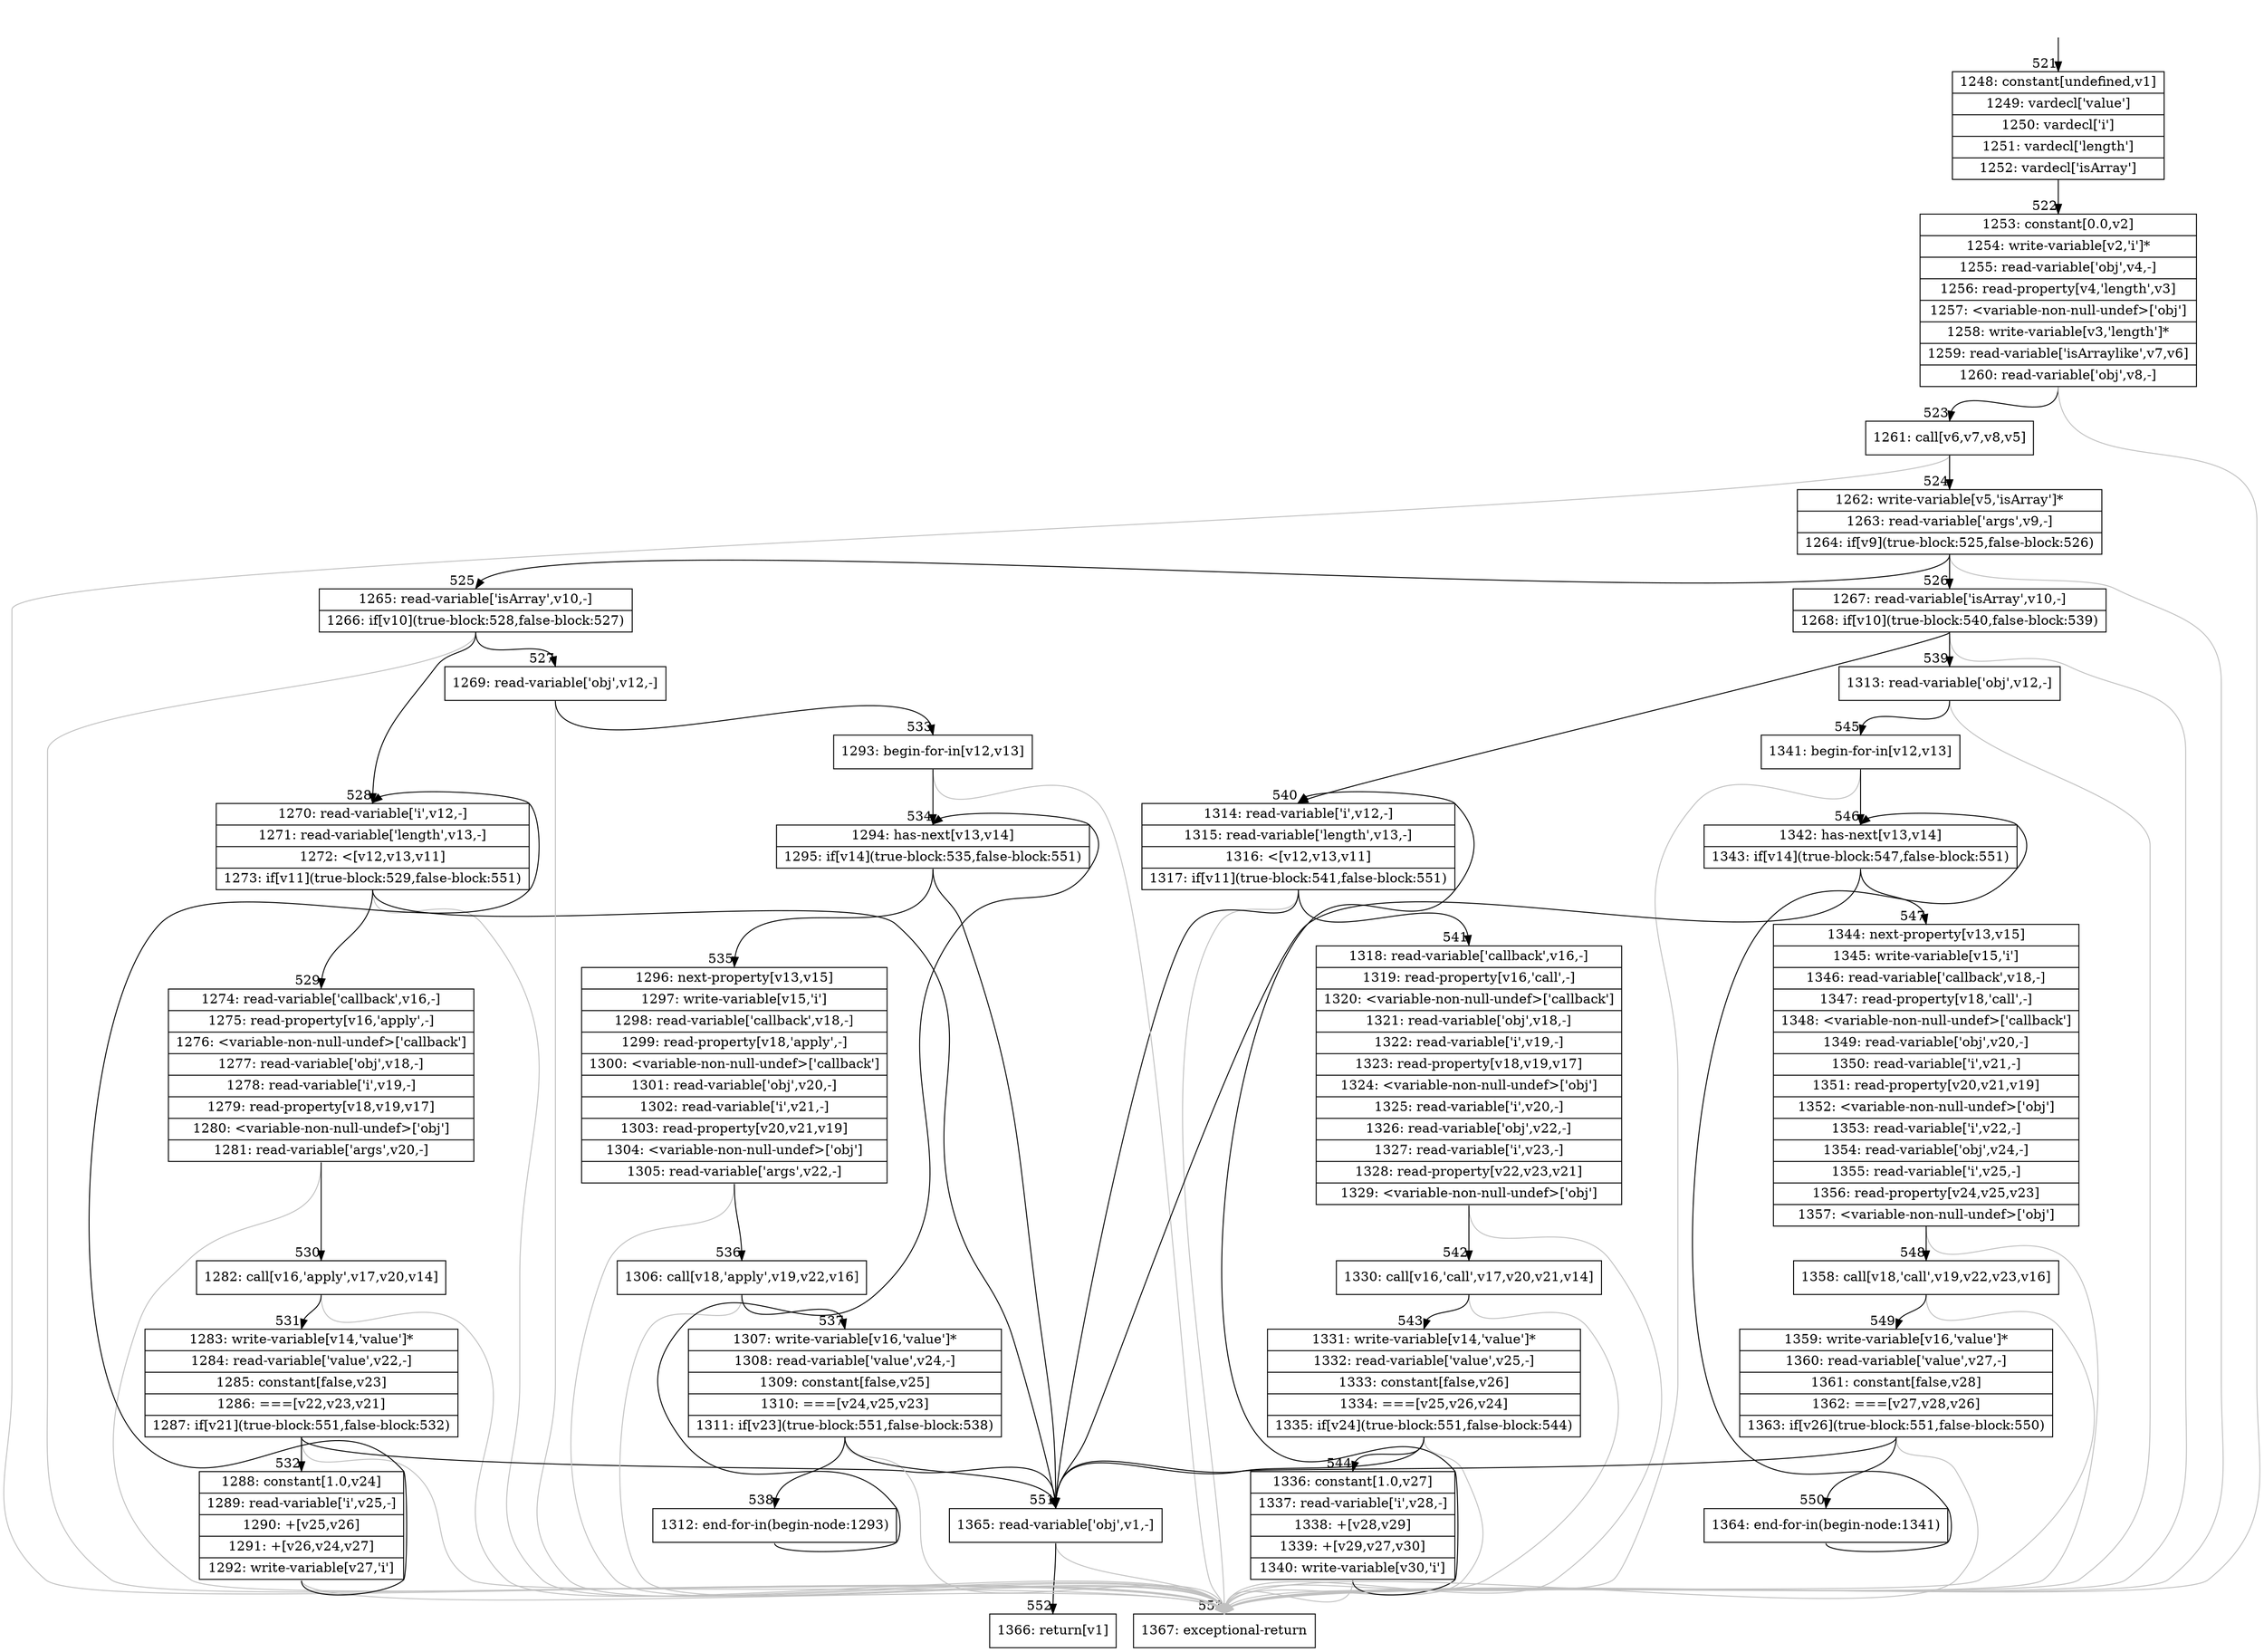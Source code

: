 digraph {
rankdir="TD"
BB_entry40[shape=none,label=""];
BB_entry40 -> BB521 [tailport=s, headport=n, headlabel="    521"]
BB521 [shape=record label="{1248: constant[undefined,v1]|1249: vardecl['value']|1250: vardecl['i']|1251: vardecl['length']|1252: vardecl['isArray']}" ] 
BB521 -> BB522 [tailport=s, headport=n, headlabel="      522"]
BB522 [shape=record label="{1253: constant[0.0,v2]|1254: write-variable[v2,'i']*|1255: read-variable['obj',v4,-]|1256: read-property[v4,'length',v3]|1257: \<variable-non-null-undef\>['obj']|1258: write-variable[v3,'length']*|1259: read-variable['isArraylike',v7,v6]|1260: read-variable['obj',v8,-]}" ] 
BB522 -> BB523 [tailport=s, headport=n, headlabel="      523"]
BB522 -> BB553 [tailport=s, headport=n, color=gray, headlabel="      553"]
BB523 [shape=record label="{1261: call[v6,v7,v8,v5]}" ] 
BB523 -> BB524 [tailport=s, headport=n, headlabel="      524"]
BB523 -> BB553 [tailport=s, headport=n, color=gray]
BB524 [shape=record label="{1262: write-variable[v5,'isArray']*|1263: read-variable['args',v9,-]|1264: if[v9](true-block:525,false-block:526)}" ] 
BB524 -> BB525 [tailport=s, headport=n, headlabel="      525"]
BB524 -> BB526 [tailport=s, headport=n, headlabel="      526"]
BB524 -> BB553 [tailport=s, headport=n, color=gray]
BB525 [shape=record label="{1265: read-variable['isArray',v10,-]|1266: if[v10](true-block:528,false-block:527)}" ] 
BB525 -> BB528 [tailport=s, headport=n, headlabel="      528"]
BB525 -> BB527 [tailport=s, headport=n, headlabel="      527"]
BB525 -> BB553 [tailport=s, headport=n, color=gray]
BB526 [shape=record label="{1267: read-variable['isArray',v10,-]|1268: if[v10](true-block:540,false-block:539)}" ] 
BB526 -> BB540 [tailport=s, headport=n, headlabel="      540"]
BB526 -> BB539 [tailport=s, headport=n, headlabel="      539"]
BB526 -> BB553 [tailport=s, headport=n, color=gray]
BB527 [shape=record label="{1269: read-variable['obj',v12,-]}" ] 
BB527 -> BB533 [tailport=s, headport=n, headlabel="      533"]
BB527 -> BB553 [tailport=s, headport=n, color=gray]
BB528 [shape=record label="{1270: read-variable['i',v12,-]|1271: read-variable['length',v13,-]|1272: \<[v12,v13,v11]|1273: if[v11](true-block:529,false-block:551)}" ] 
BB528 -> BB529 [tailport=s, headport=n, headlabel="      529"]
BB528 -> BB551 [tailport=s, headport=n, headlabel="      551"]
BB528 -> BB553 [tailport=s, headport=n, color=gray]
BB529 [shape=record label="{1274: read-variable['callback',v16,-]|1275: read-property[v16,'apply',-]|1276: \<variable-non-null-undef\>['callback']|1277: read-variable['obj',v18,-]|1278: read-variable['i',v19,-]|1279: read-property[v18,v19,v17]|1280: \<variable-non-null-undef\>['obj']|1281: read-variable['args',v20,-]}" ] 
BB529 -> BB530 [tailport=s, headport=n, headlabel="      530"]
BB529 -> BB553 [tailport=s, headport=n, color=gray]
BB530 [shape=record label="{1282: call[v16,'apply',v17,v20,v14]}" ] 
BB530 -> BB531 [tailport=s, headport=n, headlabel="      531"]
BB530 -> BB553 [tailport=s, headport=n, color=gray]
BB531 [shape=record label="{1283: write-variable[v14,'value']*|1284: read-variable['value',v22,-]|1285: constant[false,v23]|1286: ===[v22,v23,v21]|1287: if[v21](true-block:551,false-block:532)}" ] 
BB531 -> BB551 [tailport=s, headport=n]
BB531 -> BB532 [tailport=s, headport=n, headlabel="      532"]
BB531 -> BB553 [tailport=s, headport=n, color=gray]
BB532 [shape=record label="{1288: constant[1.0,v24]|1289: read-variable['i',v25,-]|1290: +[v25,v26]|1291: +[v26,v24,v27]|1292: write-variable[v27,'i']}" ] 
BB532 -> BB528 [tailport=s, headport=n]
BB532 -> BB553 [tailport=s, headport=n, color=gray]
BB533 [shape=record label="{1293: begin-for-in[v12,v13]}" ] 
BB533 -> BB534 [tailport=s, headport=n, headlabel="      534"]
BB533 -> BB553 [tailport=s, headport=n, color=gray]
BB534 [shape=record label="{1294: has-next[v13,v14]|1295: if[v14](true-block:535,false-block:551)}" ] 
BB534 -> BB535 [tailport=s, headport=n, headlabel="      535"]
BB534 -> BB551 [tailport=s, headport=n]
BB535 [shape=record label="{1296: next-property[v13,v15]|1297: write-variable[v15,'i']|1298: read-variable['callback',v18,-]|1299: read-property[v18,'apply',-]|1300: \<variable-non-null-undef\>['callback']|1301: read-variable['obj',v20,-]|1302: read-variable['i',v21,-]|1303: read-property[v20,v21,v19]|1304: \<variable-non-null-undef\>['obj']|1305: read-variable['args',v22,-]}" ] 
BB535 -> BB536 [tailport=s, headport=n, headlabel="      536"]
BB535 -> BB553 [tailport=s, headport=n, color=gray]
BB536 [shape=record label="{1306: call[v18,'apply',v19,v22,v16]}" ] 
BB536 -> BB537 [tailport=s, headport=n, headlabel="      537"]
BB536 -> BB553 [tailport=s, headport=n, color=gray]
BB537 [shape=record label="{1307: write-variable[v16,'value']*|1308: read-variable['value',v24,-]|1309: constant[false,v25]|1310: ===[v24,v25,v23]|1311: if[v23](true-block:551,false-block:538)}" ] 
BB537 -> BB551 [tailport=s, headport=n]
BB537 -> BB538 [tailport=s, headport=n, headlabel="      538"]
BB537 -> BB553 [tailport=s, headport=n, color=gray]
BB538 [shape=record label="{1312: end-for-in(begin-node:1293)}" ] 
BB538 -> BB534 [tailport=s, headport=n]
BB539 [shape=record label="{1313: read-variable['obj',v12,-]}" ] 
BB539 -> BB545 [tailport=s, headport=n, headlabel="      545"]
BB539 -> BB553 [tailport=s, headport=n, color=gray]
BB540 [shape=record label="{1314: read-variable['i',v12,-]|1315: read-variable['length',v13,-]|1316: \<[v12,v13,v11]|1317: if[v11](true-block:541,false-block:551)}" ] 
BB540 -> BB541 [tailport=s, headport=n, headlabel="      541"]
BB540 -> BB551 [tailport=s, headport=n]
BB540 -> BB553 [tailport=s, headport=n, color=gray]
BB541 [shape=record label="{1318: read-variable['callback',v16,-]|1319: read-property[v16,'call',-]|1320: \<variable-non-null-undef\>['callback']|1321: read-variable['obj',v18,-]|1322: read-variable['i',v19,-]|1323: read-property[v18,v19,v17]|1324: \<variable-non-null-undef\>['obj']|1325: read-variable['i',v20,-]|1326: read-variable['obj',v22,-]|1327: read-variable['i',v23,-]|1328: read-property[v22,v23,v21]|1329: \<variable-non-null-undef\>['obj']}" ] 
BB541 -> BB542 [tailport=s, headport=n, headlabel="      542"]
BB541 -> BB553 [tailport=s, headport=n, color=gray]
BB542 [shape=record label="{1330: call[v16,'call',v17,v20,v21,v14]}" ] 
BB542 -> BB543 [tailport=s, headport=n, headlabel="      543"]
BB542 -> BB553 [tailport=s, headport=n, color=gray]
BB543 [shape=record label="{1331: write-variable[v14,'value']*|1332: read-variable['value',v25,-]|1333: constant[false,v26]|1334: ===[v25,v26,v24]|1335: if[v24](true-block:551,false-block:544)}" ] 
BB543 -> BB551 [tailport=s, headport=n]
BB543 -> BB544 [tailport=s, headport=n, headlabel="      544"]
BB543 -> BB553 [tailport=s, headport=n, color=gray]
BB544 [shape=record label="{1336: constant[1.0,v27]|1337: read-variable['i',v28,-]|1338: +[v28,v29]|1339: +[v29,v27,v30]|1340: write-variable[v30,'i']}" ] 
BB544 -> BB540 [tailport=s, headport=n]
BB544 -> BB553 [tailport=s, headport=n, color=gray]
BB545 [shape=record label="{1341: begin-for-in[v12,v13]}" ] 
BB545 -> BB546 [tailport=s, headport=n, headlabel="      546"]
BB545 -> BB553 [tailport=s, headport=n, color=gray]
BB546 [shape=record label="{1342: has-next[v13,v14]|1343: if[v14](true-block:547,false-block:551)}" ] 
BB546 -> BB547 [tailport=s, headport=n, headlabel="      547"]
BB546 -> BB551 [tailport=s, headport=n]
BB547 [shape=record label="{1344: next-property[v13,v15]|1345: write-variable[v15,'i']|1346: read-variable['callback',v18,-]|1347: read-property[v18,'call',-]|1348: \<variable-non-null-undef\>['callback']|1349: read-variable['obj',v20,-]|1350: read-variable['i',v21,-]|1351: read-property[v20,v21,v19]|1352: \<variable-non-null-undef\>['obj']|1353: read-variable['i',v22,-]|1354: read-variable['obj',v24,-]|1355: read-variable['i',v25,-]|1356: read-property[v24,v25,v23]|1357: \<variable-non-null-undef\>['obj']}" ] 
BB547 -> BB548 [tailport=s, headport=n, headlabel="      548"]
BB547 -> BB553 [tailport=s, headport=n, color=gray]
BB548 [shape=record label="{1358: call[v18,'call',v19,v22,v23,v16]}" ] 
BB548 -> BB549 [tailport=s, headport=n, headlabel="      549"]
BB548 -> BB553 [tailport=s, headport=n, color=gray]
BB549 [shape=record label="{1359: write-variable[v16,'value']*|1360: read-variable['value',v27,-]|1361: constant[false,v28]|1362: ===[v27,v28,v26]|1363: if[v26](true-block:551,false-block:550)}" ] 
BB549 -> BB551 [tailport=s, headport=n]
BB549 -> BB550 [tailport=s, headport=n, headlabel="      550"]
BB549 -> BB553 [tailport=s, headport=n, color=gray]
BB550 [shape=record label="{1364: end-for-in(begin-node:1341)}" ] 
BB550 -> BB546 [tailport=s, headport=n]
BB551 [shape=record label="{1365: read-variable['obj',v1,-]}" ] 
BB551 -> BB552 [tailport=s, headport=n, headlabel="      552"]
BB551 -> BB553 [tailport=s, headport=n, color=gray]
BB552 [shape=record label="{1366: return[v1]}" ] 
BB553 [shape=record label="{1367: exceptional-return}" ] 
}
